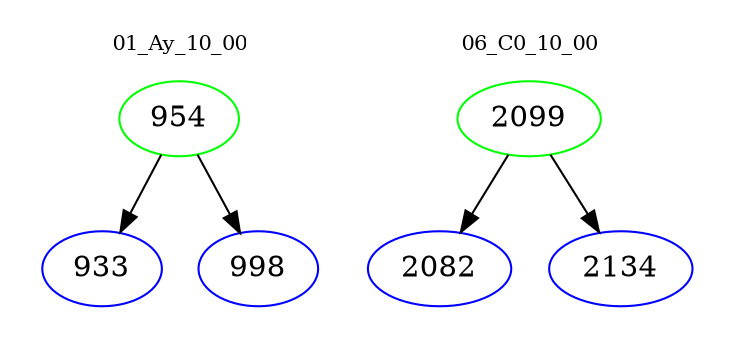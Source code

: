 digraph{
subgraph cluster_0 {
color = white
label = "01_Ay_10_00";
fontsize=10;
T0_954 [label="954", color="green"]
T0_954 -> T0_933 [color="black"]
T0_933 [label="933", color="blue"]
T0_954 -> T0_998 [color="black"]
T0_998 [label="998", color="blue"]
}
subgraph cluster_1 {
color = white
label = "06_C0_10_00";
fontsize=10;
T1_2099 [label="2099", color="green"]
T1_2099 -> T1_2082 [color="black"]
T1_2082 [label="2082", color="blue"]
T1_2099 -> T1_2134 [color="black"]
T1_2134 [label="2134", color="blue"]
}
}
